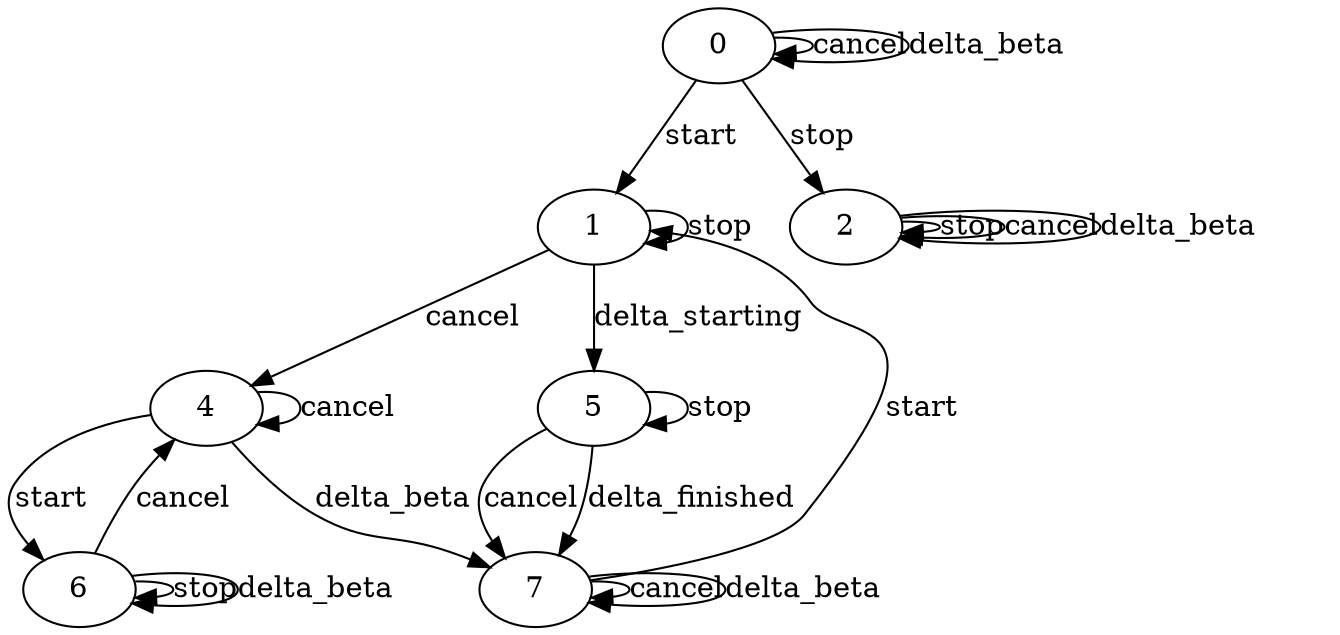 digraph {
  0 -> 1[label=start];
  0 -> 2[label=stop];
  0 -> 0[label=cancel];
  0 -> 0[label=delta_beta];
  1 -> 1[label=stop];
  1 -> 4[label=cancel];
  1 -> 5[label=delta_starting];
  2 -> 2[label=stop];
  2 -> 2[label=cancel];
  2 -> 2[label=delta_beta];
  4 -> 6[label=start];
  4 -> 4[label=cancel];
  4 -> 7[label=delta_beta];
  5 -> 5[label=stop];
  5 -> 7[label=cancel];
  5 -> 7[label=delta_finished];
  6 -> 6[label=stop];
  6 -> 4[label=cancel];
  6 -> 6[label=delta_beta];
  7 -> 1[label=start];
  7 -> 7[label=cancel];
  7 -> 7[label=delta_beta];
}
